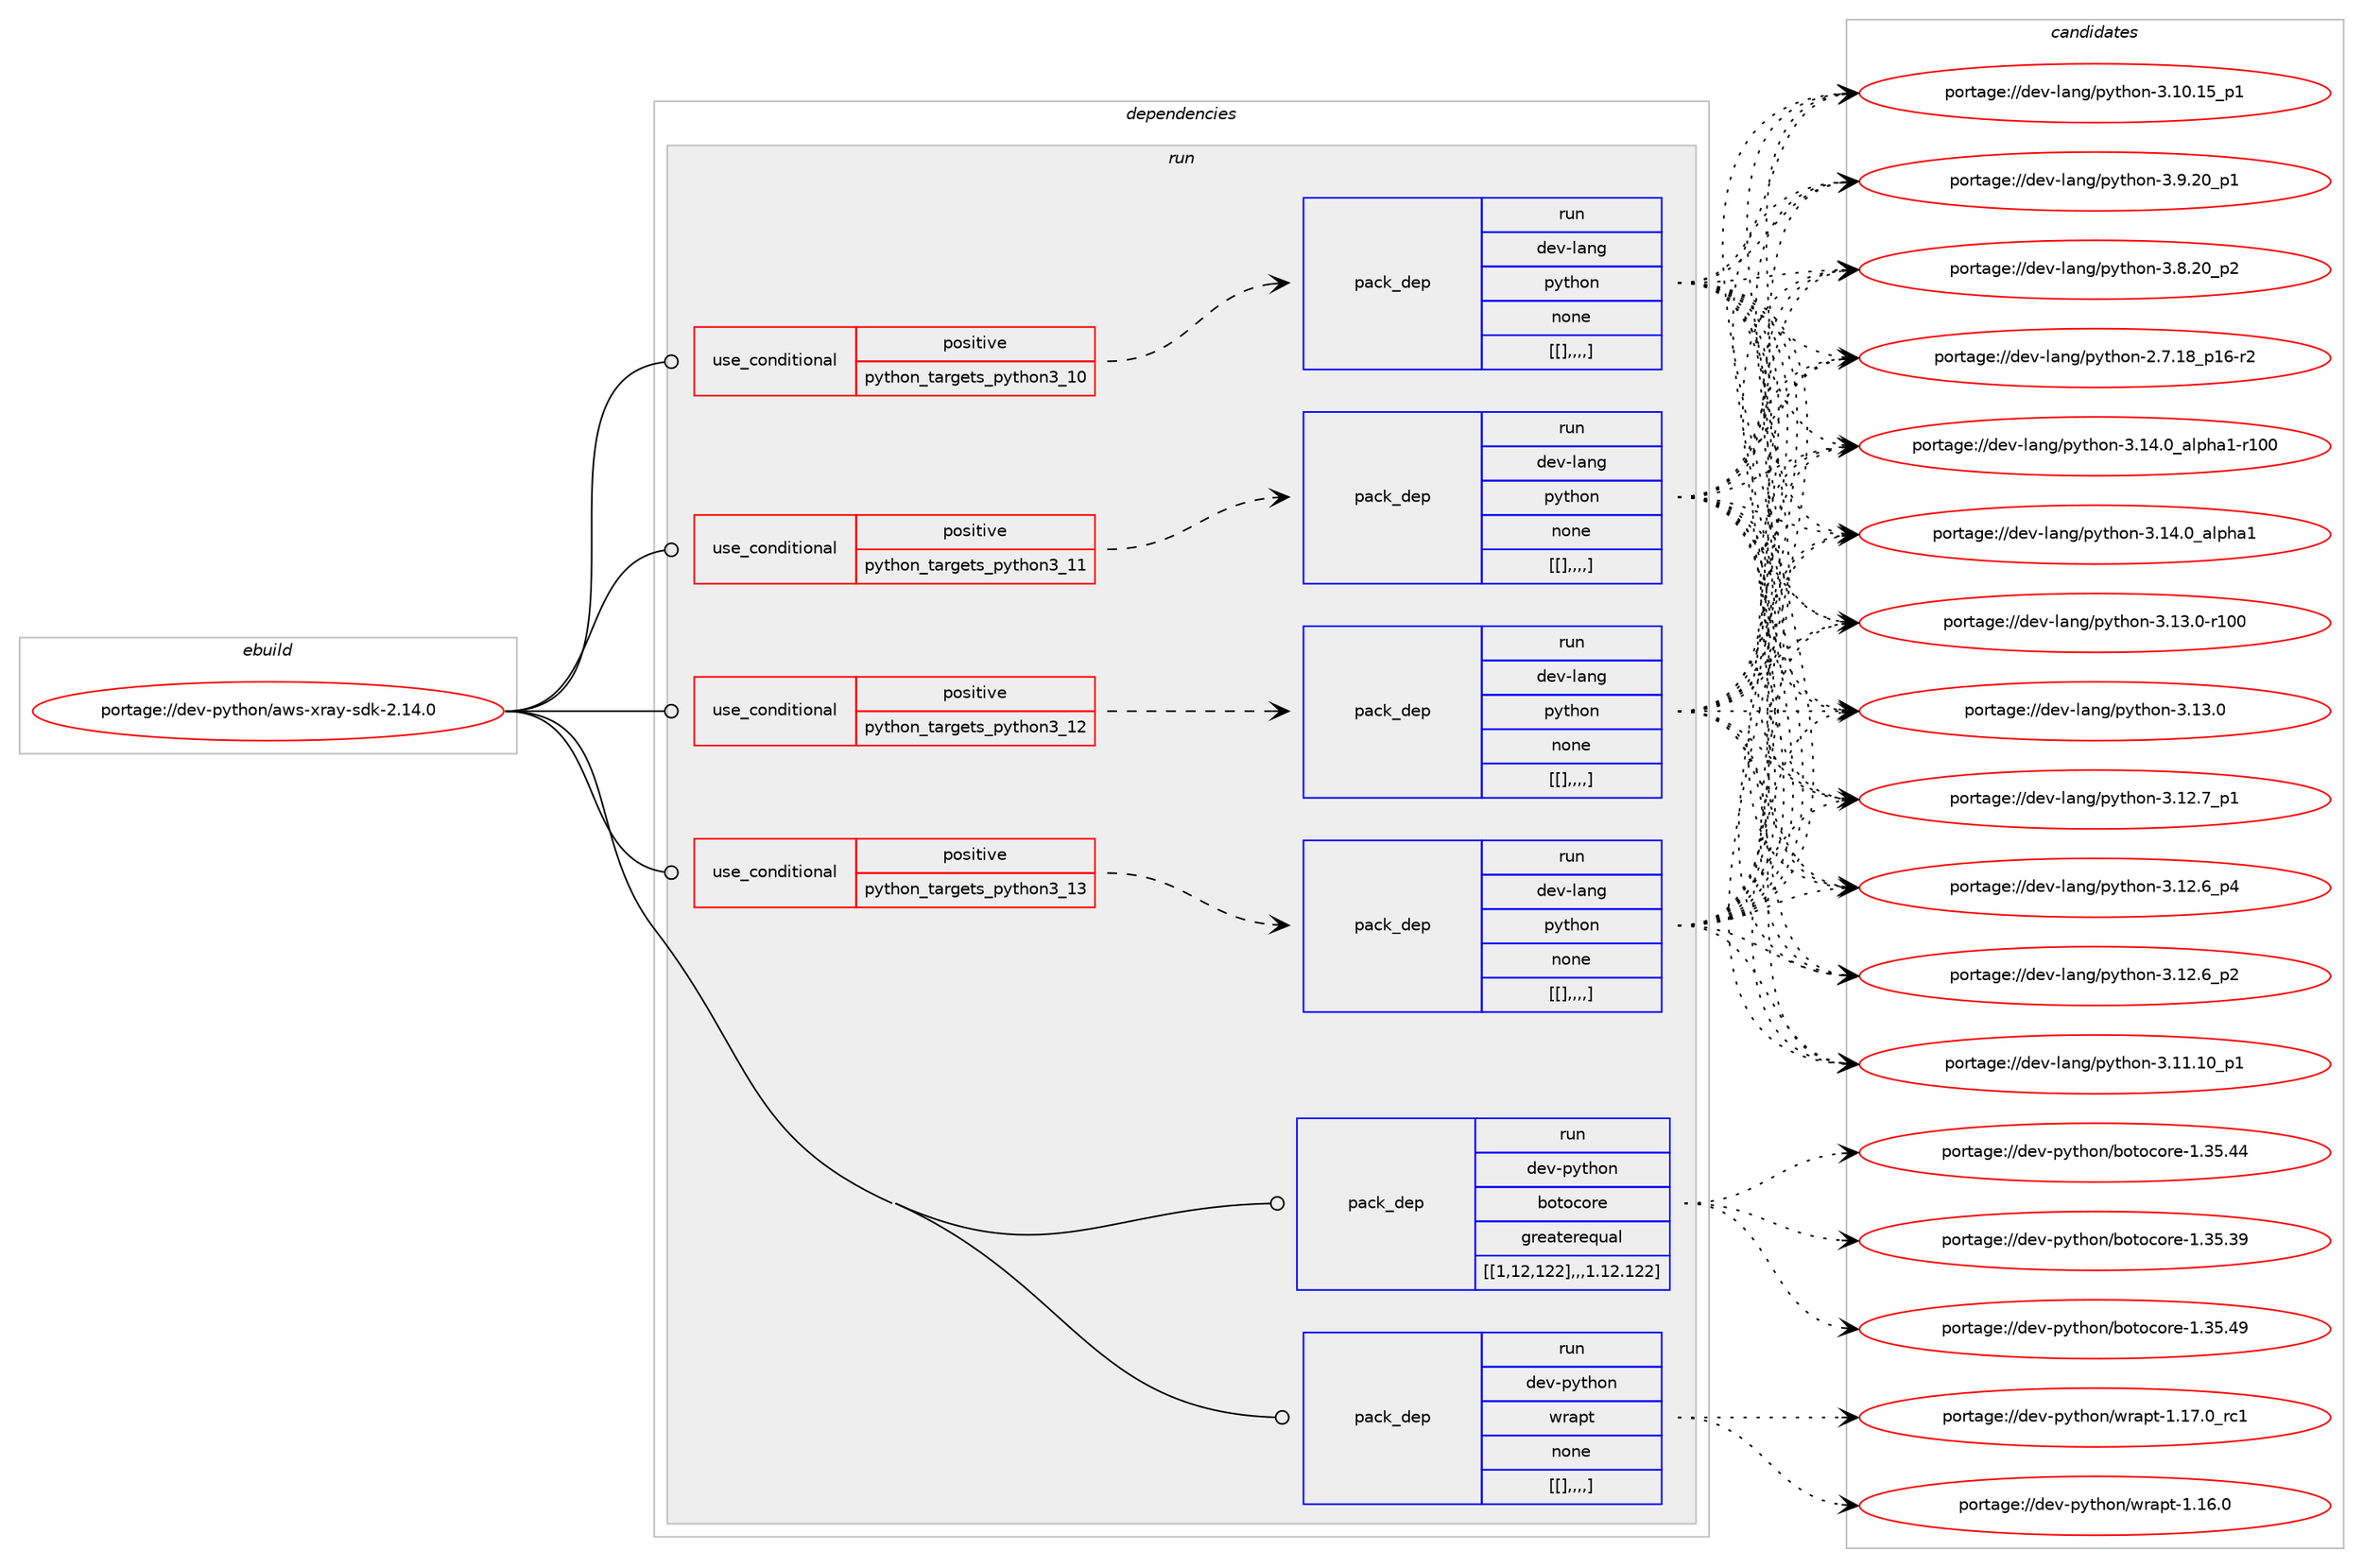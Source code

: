 digraph prolog {

# *************
# Graph options
# *************

newrank=true;
concentrate=true;
compound=true;
graph [rankdir=LR,fontname=Helvetica,fontsize=10,ranksep=1.5];#, ranksep=2.5, nodesep=0.2];
edge  [arrowhead=vee];
node  [fontname=Helvetica,fontsize=10];

# **********
# The ebuild
# **********

subgraph cluster_leftcol {
color=gray;
label=<<i>ebuild</i>>;
id [label="portage://dev-python/aws-xray-sdk-2.14.0", color=red, width=4, href="../dev-python/aws-xray-sdk-2.14.0.svg"];
}

# ****************
# The dependencies
# ****************

subgraph cluster_midcol {
color=gray;
label=<<i>dependencies</i>>;
subgraph cluster_compile {
fillcolor="#eeeeee";
style=filled;
label=<<i>compile</i>>;
}
subgraph cluster_compileandrun {
fillcolor="#eeeeee";
style=filled;
label=<<i>compile and run</i>>;
}
subgraph cluster_run {
fillcolor="#eeeeee";
style=filled;
label=<<i>run</i>>;
subgraph cond32908 {
dependency147080 [label=<<TABLE BORDER="0" CELLBORDER="1" CELLSPACING="0" CELLPADDING="4"><TR><TD ROWSPAN="3" CELLPADDING="10">use_conditional</TD></TR><TR><TD>positive</TD></TR><TR><TD>python_targets_python3_10</TD></TR></TABLE>>, shape=none, color=red];
subgraph pack112849 {
dependency147084 [label=<<TABLE BORDER="0" CELLBORDER="1" CELLSPACING="0" CELLPADDING="4" WIDTH="220"><TR><TD ROWSPAN="6" CELLPADDING="30">pack_dep</TD></TR><TR><TD WIDTH="110">run</TD></TR><TR><TD>dev-lang</TD></TR><TR><TD>python</TD></TR><TR><TD>none</TD></TR><TR><TD>[[],,,,]</TD></TR></TABLE>>, shape=none, color=blue];
}
dependency147080:e -> dependency147084:w [weight=20,style="dashed",arrowhead="vee"];
}
id:e -> dependency147080:w [weight=20,style="solid",arrowhead="odot"];
subgraph cond32912 {
dependency147092 [label=<<TABLE BORDER="0" CELLBORDER="1" CELLSPACING="0" CELLPADDING="4"><TR><TD ROWSPAN="3" CELLPADDING="10">use_conditional</TD></TR><TR><TD>positive</TD></TR><TR><TD>python_targets_python3_11</TD></TR></TABLE>>, shape=none, color=red];
subgraph pack112855 {
dependency147095 [label=<<TABLE BORDER="0" CELLBORDER="1" CELLSPACING="0" CELLPADDING="4" WIDTH="220"><TR><TD ROWSPAN="6" CELLPADDING="30">pack_dep</TD></TR><TR><TD WIDTH="110">run</TD></TR><TR><TD>dev-lang</TD></TR><TR><TD>python</TD></TR><TR><TD>none</TD></TR><TR><TD>[[],,,,]</TD></TR></TABLE>>, shape=none, color=blue];
}
dependency147092:e -> dependency147095:w [weight=20,style="dashed",arrowhead="vee"];
}
id:e -> dependency147092:w [weight=20,style="solid",arrowhead="odot"];
subgraph cond32917 {
dependency147103 [label=<<TABLE BORDER="0" CELLBORDER="1" CELLSPACING="0" CELLPADDING="4"><TR><TD ROWSPAN="3" CELLPADDING="10">use_conditional</TD></TR><TR><TD>positive</TD></TR><TR><TD>python_targets_python3_12</TD></TR></TABLE>>, shape=none, color=red];
subgraph pack112861 {
dependency147105 [label=<<TABLE BORDER="0" CELLBORDER="1" CELLSPACING="0" CELLPADDING="4" WIDTH="220"><TR><TD ROWSPAN="6" CELLPADDING="30">pack_dep</TD></TR><TR><TD WIDTH="110">run</TD></TR><TR><TD>dev-lang</TD></TR><TR><TD>python</TD></TR><TR><TD>none</TD></TR><TR><TD>[[],,,,]</TD></TR></TABLE>>, shape=none, color=blue];
}
dependency147103:e -> dependency147105:w [weight=20,style="dashed",arrowhead="vee"];
}
id:e -> dependency147103:w [weight=20,style="solid",arrowhead="odot"];
subgraph cond32922 {
dependency147112 [label=<<TABLE BORDER="0" CELLBORDER="1" CELLSPACING="0" CELLPADDING="4"><TR><TD ROWSPAN="3" CELLPADDING="10">use_conditional</TD></TR><TR><TD>positive</TD></TR><TR><TD>python_targets_python3_13</TD></TR></TABLE>>, shape=none, color=red];
subgraph pack112866 {
dependency147115 [label=<<TABLE BORDER="0" CELLBORDER="1" CELLSPACING="0" CELLPADDING="4" WIDTH="220"><TR><TD ROWSPAN="6" CELLPADDING="30">pack_dep</TD></TR><TR><TD WIDTH="110">run</TD></TR><TR><TD>dev-lang</TD></TR><TR><TD>python</TD></TR><TR><TD>none</TD></TR><TR><TD>[[],,,,]</TD></TR></TABLE>>, shape=none, color=blue];
}
dependency147112:e -> dependency147115:w [weight=20,style="dashed",arrowhead="vee"];
}
id:e -> dependency147112:w [weight=20,style="solid",arrowhead="odot"];
subgraph pack112870 {
dependency147125 [label=<<TABLE BORDER="0" CELLBORDER="1" CELLSPACING="0" CELLPADDING="4" WIDTH="220"><TR><TD ROWSPAN="6" CELLPADDING="30">pack_dep</TD></TR><TR><TD WIDTH="110">run</TD></TR><TR><TD>dev-python</TD></TR><TR><TD>botocore</TD></TR><TR><TD>greaterequal</TD></TR><TR><TD>[[1,12,122],,,1.12.122]</TD></TR></TABLE>>, shape=none, color=blue];
}
id:e -> dependency147125:w [weight=20,style="solid",arrowhead="odot"];
subgraph pack112880 {
dependency147138 [label=<<TABLE BORDER="0" CELLBORDER="1" CELLSPACING="0" CELLPADDING="4" WIDTH="220"><TR><TD ROWSPAN="6" CELLPADDING="30">pack_dep</TD></TR><TR><TD WIDTH="110">run</TD></TR><TR><TD>dev-python</TD></TR><TR><TD>wrapt</TD></TR><TR><TD>none</TD></TR><TR><TD>[[],,,,]</TD></TR></TABLE>>, shape=none, color=blue];
}
id:e -> dependency147138:w [weight=20,style="solid",arrowhead="odot"];
}
}

# **************
# The candidates
# **************

subgraph cluster_choices {
rank=same;
color=gray;
label=<<i>candidates</i>>;

subgraph choice112825 {
color=black;
nodesep=1;
choice100101118451089711010347112121116104111110455146495246489597108112104974945114494848 [label="portage://dev-lang/python-3.14.0_alpha1-r100", color=red, width=4,href="../dev-lang/python-3.14.0_alpha1-r100.svg"];
choice1001011184510897110103471121211161041111104551464952464895971081121049749 [label="portage://dev-lang/python-3.14.0_alpha1", color=red, width=4,href="../dev-lang/python-3.14.0_alpha1.svg"];
choice1001011184510897110103471121211161041111104551464951464845114494848 [label="portage://dev-lang/python-3.13.0-r100", color=red, width=4,href="../dev-lang/python-3.13.0-r100.svg"];
choice10010111845108971101034711212111610411111045514649514648 [label="portage://dev-lang/python-3.13.0", color=red, width=4,href="../dev-lang/python-3.13.0.svg"];
choice100101118451089711010347112121116104111110455146495046559511249 [label="portage://dev-lang/python-3.12.7_p1", color=red, width=4,href="../dev-lang/python-3.12.7_p1.svg"];
choice100101118451089711010347112121116104111110455146495046549511252 [label="portage://dev-lang/python-3.12.6_p4", color=red, width=4,href="../dev-lang/python-3.12.6_p4.svg"];
choice100101118451089711010347112121116104111110455146495046549511250 [label="portage://dev-lang/python-3.12.6_p2", color=red, width=4,href="../dev-lang/python-3.12.6_p2.svg"];
choice10010111845108971101034711212111610411111045514649494649489511249 [label="portage://dev-lang/python-3.11.10_p1", color=red, width=4,href="../dev-lang/python-3.11.10_p1.svg"];
choice10010111845108971101034711212111610411111045514649484649539511249 [label="portage://dev-lang/python-3.10.15_p1", color=red, width=4,href="../dev-lang/python-3.10.15_p1.svg"];
choice100101118451089711010347112121116104111110455146574650489511249 [label="portage://dev-lang/python-3.9.20_p1", color=red, width=4,href="../dev-lang/python-3.9.20_p1.svg"];
choice100101118451089711010347112121116104111110455146564650489511250 [label="portage://dev-lang/python-3.8.20_p2", color=red, width=4,href="../dev-lang/python-3.8.20_p2.svg"];
choice100101118451089711010347112121116104111110455046554649569511249544511450 [label="portage://dev-lang/python-2.7.18_p16-r2", color=red, width=4,href="../dev-lang/python-2.7.18_p16-r2.svg"];
dependency147084:e -> choice100101118451089711010347112121116104111110455146495246489597108112104974945114494848:w [style=dotted,weight="100"];
dependency147084:e -> choice1001011184510897110103471121211161041111104551464952464895971081121049749:w [style=dotted,weight="100"];
dependency147084:e -> choice1001011184510897110103471121211161041111104551464951464845114494848:w [style=dotted,weight="100"];
dependency147084:e -> choice10010111845108971101034711212111610411111045514649514648:w [style=dotted,weight="100"];
dependency147084:e -> choice100101118451089711010347112121116104111110455146495046559511249:w [style=dotted,weight="100"];
dependency147084:e -> choice100101118451089711010347112121116104111110455146495046549511252:w [style=dotted,weight="100"];
dependency147084:e -> choice100101118451089711010347112121116104111110455146495046549511250:w [style=dotted,weight="100"];
dependency147084:e -> choice10010111845108971101034711212111610411111045514649494649489511249:w [style=dotted,weight="100"];
dependency147084:e -> choice10010111845108971101034711212111610411111045514649484649539511249:w [style=dotted,weight="100"];
dependency147084:e -> choice100101118451089711010347112121116104111110455146574650489511249:w [style=dotted,weight="100"];
dependency147084:e -> choice100101118451089711010347112121116104111110455146564650489511250:w [style=dotted,weight="100"];
dependency147084:e -> choice100101118451089711010347112121116104111110455046554649569511249544511450:w [style=dotted,weight="100"];
}
subgraph choice112847 {
color=black;
nodesep=1;
choice100101118451089711010347112121116104111110455146495246489597108112104974945114494848 [label="portage://dev-lang/python-3.14.0_alpha1-r100", color=red, width=4,href="../dev-lang/python-3.14.0_alpha1-r100.svg"];
choice1001011184510897110103471121211161041111104551464952464895971081121049749 [label="portage://dev-lang/python-3.14.0_alpha1", color=red, width=4,href="../dev-lang/python-3.14.0_alpha1.svg"];
choice1001011184510897110103471121211161041111104551464951464845114494848 [label="portage://dev-lang/python-3.13.0-r100", color=red, width=4,href="../dev-lang/python-3.13.0-r100.svg"];
choice10010111845108971101034711212111610411111045514649514648 [label="portage://dev-lang/python-3.13.0", color=red, width=4,href="../dev-lang/python-3.13.0.svg"];
choice100101118451089711010347112121116104111110455146495046559511249 [label="portage://dev-lang/python-3.12.7_p1", color=red, width=4,href="../dev-lang/python-3.12.7_p1.svg"];
choice100101118451089711010347112121116104111110455146495046549511252 [label="portage://dev-lang/python-3.12.6_p4", color=red, width=4,href="../dev-lang/python-3.12.6_p4.svg"];
choice100101118451089711010347112121116104111110455146495046549511250 [label="portage://dev-lang/python-3.12.6_p2", color=red, width=4,href="../dev-lang/python-3.12.6_p2.svg"];
choice10010111845108971101034711212111610411111045514649494649489511249 [label="portage://dev-lang/python-3.11.10_p1", color=red, width=4,href="../dev-lang/python-3.11.10_p1.svg"];
choice10010111845108971101034711212111610411111045514649484649539511249 [label="portage://dev-lang/python-3.10.15_p1", color=red, width=4,href="../dev-lang/python-3.10.15_p1.svg"];
choice100101118451089711010347112121116104111110455146574650489511249 [label="portage://dev-lang/python-3.9.20_p1", color=red, width=4,href="../dev-lang/python-3.9.20_p1.svg"];
choice100101118451089711010347112121116104111110455146564650489511250 [label="portage://dev-lang/python-3.8.20_p2", color=red, width=4,href="../dev-lang/python-3.8.20_p2.svg"];
choice100101118451089711010347112121116104111110455046554649569511249544511450 [label="portage://dev-lang/python-2.7.18_p16-r2", color=red, width=4,href="../dev-lang/python-2.7.18_p16-r2.svg"];
dependency147095:e -> choice100101118451089711010347112121116104111110455146495246489597108112104974945114494848:w [style=dotted,weight="100"];
dependency147095:e -> choice1001011184510897110103471121211161041111104551464952464895971081121049749:w [style=dotted,weight="100"];
dependency147095:e -> choice1001011184510897110103471121211161041111104551464951464845114494848:w [style=dotted,weight="100"];
dependency147095:e -> choice10010111845108971101034711212111610411111045514649514648:w [style=dotted,weight="100"];
dependency147095:e -> choice100101118451089711010347112121116104111110455146495046559511249:w [style=dotted,weight="100"];
dependency147095:e -> choice100101118451089711010347112121116104111110455146495046549511252:w [style=dotted,weight="100"];
dependency147095:e -> choice100101118451089711010347112121116104111110455146495046549511250:w [style=dotted,weight="100"];
dependency147095:e -> choice10010111845108971101034711212111610411111045514649494649489511249:w [style=dotted,weight="100"];
dependency147095:e -> choice10010111845108971101034711212111610411111045514649484649539511249:w [style=dotted,weight="100"];
dependency147095:e -> choice100101118451089711010347112121116104111110455146574650489511249:w [style=dotted,weight="100"];
dependency147095:e -> choice100101118451089711010347112121116104111110455146564650489511250:w [style=dotted,weight="100"];
dependency147095:e -> choice100101118451089711010347112121116104111110455046554649569511249544511450:w [style=dotted,weight="100"];
}
subgraph choice112859 {
color=black;
nodesep=1;
choice100101118451089711010347112121116104111110455146495246489597108112104974945114494848 [label="portage://dev-lang/python-3.14.0_alpha1-r100", color=red, width=4,href="../dev-lang/python-3.14.0_alpha1-r100.svg"];
choice1001011184510897110103471121211161041111104551464952464895971081121049749 [label="portage://dev-lang/python-3.14.0_alpha1", color=red, width=4,href="../dev-lang/python-3.14.0_alpha1.svg"];
choice1001011184510897110103471121211161041111104551464951464845114494848 [label="portage://dev-lang/python-3.13.0-r100", color=red, width=4,href="../dev-lang/python-3.13.0-r100.svg"];
choice10010111845108971101034711212111610411111045514649514648 [label="portage://dev-lang/python-3.13.0", color=red, width=4,href="../dev-lang/python-3.13.0.svg"];
choice100101118451089711010347112121116104111110455146495046559511249 [label="portage://dev-lang/python-3.12.7_p1", color=red, width=4,href="../dev-lang/python-3.12.7_p1.svg"];
choice100101118451089711010347112121116104111110455146495046549511252 [label="portage://dev-lang/python-3.12.6_p4", color=red, width=4,href="../dev-lang/python-3.12.6_p4.svg"];
choice100101118451089711010347112121116104111110455146495046549511250 [label="portage://dev-lang/python-3.12.6_p2", color=red, width=4,href="../dev-lang/python-3.12.6_p2.svg"];
choice10010111845108971101034711212111610411111045514649494649489511249 [label="portage://dev-lang/python-3.11.10_p1", color=red, width=4,href="../dev-lang/python-3.11.10_p1.svg"];
choice10010111845108971101034711212111610411111045514649484649539511249 [label="portage://dev-lang/python-3.10.15_p1", color=red, width=4,href="../dev-lang/python-3.10.15_p1.svg"];
choice100101118451089711010347112121116104111110455146574650489511249 [label="portage://dev-lang/python-3.9.20_p1", color=red, width=4,href="../dev-lang/python-3.9.20_p1.svg"];
choice100101118451089711010347112121116104111110455146564650489511250 [label="portage://dev-lang/python-3.8.20_p2", color=red, width=4,href="../dev-lang/python-3.8.20_p2.svg"];
choice100101118451089711010347112121116104111110455046554649569511249544511450 [label="portage://dev-lang/python-2.7.18_p16-r2", color=red, width=4,href="../dev-lang/python-2.7.18_p16-r2.svg"];
dependency147105:e -> choice100101118451089711010347112121116104111110455146495246489597108112104974945114494848:w [style=dotted,weight="100"];
dependency147105:e -> choice1001011184510897110103471121211161041111104551464952464895971081121049749:w [style=dotted,weight="100"];
dependency147105:e -> choice1001011184510897110103471121211161041111104551464951464845114494848:w [style=dotted,weight="100"];
dependency147105:e -> choice10010111845108971101034711212111610411111045514649514648:w [style=dotted,weight="100"];
dependency147105:e -> choice100101118451089711010347112121116104111110455146495046559511249:w [style=dotted,weight="100"];
dependency147105:e -> choice100101118451089711010347112121116104111110455146495046549511252:w [style=dotted,weight="100"];
dependency147105:e -> choice100101118451089711010347112121116104111110455146495046549511250:w [style=dotted,weight="100"];
dependency147105:e -> choice10010111845108971101034711212111610411111045514649494649489511249:w [style=dotted,weight="100"];
dependency147105:e -> choice10010111845108971101034711212111610411111045514649484649539511249:w [style=dotted,weight="100"];
dependency147105:e -> choice100101118451089711010347112121116104111110455146574650489511249:w [style=dotted,weight="100"];
dependency147105:e -> choice100101118451089711010347112121116104111110455146564650489511250:w [style=dotted,weight="100"];
dependency147105:e -> choice100101118451089711010347112121116104111110455046554649569511249544511450:w [style=dotted,weight="100"];
}
subgraph choice112866 {
color=black;
nodesep=1;
choice100101118451089711010347112121116104111110455146495246489597108112104974945114494848 [label="portage://dev-lang/python-3.14.0_alpha1-r100", color=red, width=4,href="../dev-lang/python-3.14.0_alpha1-r100.svg"];
choice1001011184510897110103471121211161041111104551464952464895971081121049749 [label="portage://dev-lang/python-3.14.0_alpha1", color=red, width=4,href="../dev-lang/python-3.14.0_alpha1.svg"];
choice1001011184510897110103471121211161041111104551464951464845114494848 [label="portage://dev-lang/python-3.13.0-r100", color=red, width=4,href="../dev-lang/python-3.13.0-r100.svg"];
choice10010111845108971101034711212111610411111045514649514648 [label="portage://dev-lang/python-3.13.0", color=red, width=4,href="../dev-lang/python-3.13.0.svg"];
choice100101118451089711010347112121116104111110455146495046559511249 [label="portage://dev-lang/python-3.12.7_p1", color=red, width=4,href="../dev-lang/python-3.12.7_p1.svg"];
choice100101118451089711010347112121116104111110455146495046549511252 [label="portage://dev-lang/python-3.12.6_p4", color=red, width=4,href="../dev-lang/python-3.12.6_p4.svg"];
choice100101118451089711010347112121116104111110455146495046549511250 [label="portage://dev-lang/python-3.12.6_p2", color=red, width=4,href="../dev-lang/python-3.12.6_p2.svg"];
choice10010111845108971101034711212111610411111045514649494649489511249 [label="portage://dev-lang/python-3.11.10_p1", color=red, width=4,href="../dev-lang/python-3.11.10_p1.svg"];
choice10010111845108971101034711212111610411111045514649484649539511249 [label="portage://dev-lang/python-3.10.15_p1", color=red, width=4,href="../dev-lang/python-3.10.15_p1.svg"];
choice100101118451089711010347112121116104111110455146574650489511249 [label="portage://dev-lang/python-3.9.20_p1", color=red, width=4,href="../dev-lang/python-3.9.20_p1.svg"];
choice100101118451089711010347112121116104111110455146564650489511250 [label="portage://dev-lang/python-3.8.20_p2", color=red, width=4,href="../dev-lang/python-3.8.20_p2.svg"];
choice100101118451089711010347112121116104111110455046554649569511249544511450 [label="portage://dev-lang/python-2.7.18_p16-r2", color=red, width=4,href="../dev-lang/python-2.7.18_p16-r2.svg"];
dependency147115:e -> choice100101118451089711010347112121116104111110455146495246489597108112104974945114494848:w [style=dotted,weight="100"];
dependency147115:e -> choice1001011184510897110103471121211161041111104551464952464895971081121049749:w [style=dotted,weight="100"];
dependency147115:e -> choice1001011184510897110103471121211161041111104551464951464845114494848:w [style=dotted,weight="100"];
dependency147115:e -> choice10010111845108971101034711212111610411111045514649514648:w [style=dotted,weight="100"];
dependency147115:e -> choice100101118451089711010347112121116104111110455146495046559511249:w [style=dotted,weight="100"];
dependency147115:e -> choice100101118451089711010347112121116104111110455146495046549511252:w [style=dotted,weight="100"];
dependency147115:e -> choice100101118451089711010347112121116104111110455146495046549511250:w [style=dotted,weight="100"];
dependency147115:e -> choice10010111845108971101034711212111610411111045514649494649489511249:w [style=dotted,weight="100"];
dependency147115:e -> choice10010111845108971101034711212111610411111045514649484649539511249:w [style=dotted,weight="100"];
dependency147115:e -> choice100101118451089711010347112121116104111110455146574650489511249:w [style=dotted,weight="100"];
dependency147115:e -> choice100101118451089711010347112121116104111110455146564650489511250:w [style=dotted,weight="100"];
dependency147115:e -> choice100101118451089711010347112121116104111110455046554649569511249544511450:w [style=dotted,weight="100"];
}
subgraph choice112882 {
color=black;
nodesep=1;
choice100101118451121211161041111104798111116111991111141014549465153465257 [label="portage://dev-python/botocore-1.35.49", color=red, width=4,href="../dev-python/botocore-1.35.49.svg"];
choice100101118451121211161041111104798111116111991111141014549465153465252 [label="portage://dev-python/botocore-1.35.44", color=red, width=4,href="../dev-python/botocore-1.35.44.svg"];
choice100101118451121211161041111104798111116111991111141014549465153465157 [label="portage://dev-python/botocore-1.35.39", color=red, width=4,href="../dev-python/botocore-1.35.39.svg"];
dependency147125:e -> choice100101118451121211161041111104798111116111991111141014549465153465257:w [style=dotted,weight="100"];
dependency147125:e -> choice100101118451121211161041111104798111116111991111141014549465153465252:w [style=dotted,weight="100"];
dependency147125:e -> choice100101118451121211161041111104798111116111991111141014549465153465157:w [style=dotted,weight="100"];
}
subgraph choice112889 {
color=black;
nodesep=1;
choice10010111845112121116104111110471191149711211645494649554648951149949 [label="portage://dev-python/wrapt-1.17.0_rc1", color=red, width=4,href="../dev-python/wrapt-1.17.0_rc1.svg"];
choice10010111845112121116104111110471191149711211645494649544648 [label="portage://dev-python/wrapt-1.16.0", color=red, width=4,href="../dev-python/wrapt-1.16.0.svg"];
dependency147138:e -> choice10010111845112121116104111110471191149711211645494649554648951149949:w [style=dotted,weight="100"];
dependency147138:e -> choice10010111845112121116104111110471191149711211645494649544648:w [style=dotted,weight="100"];
}
}

}
